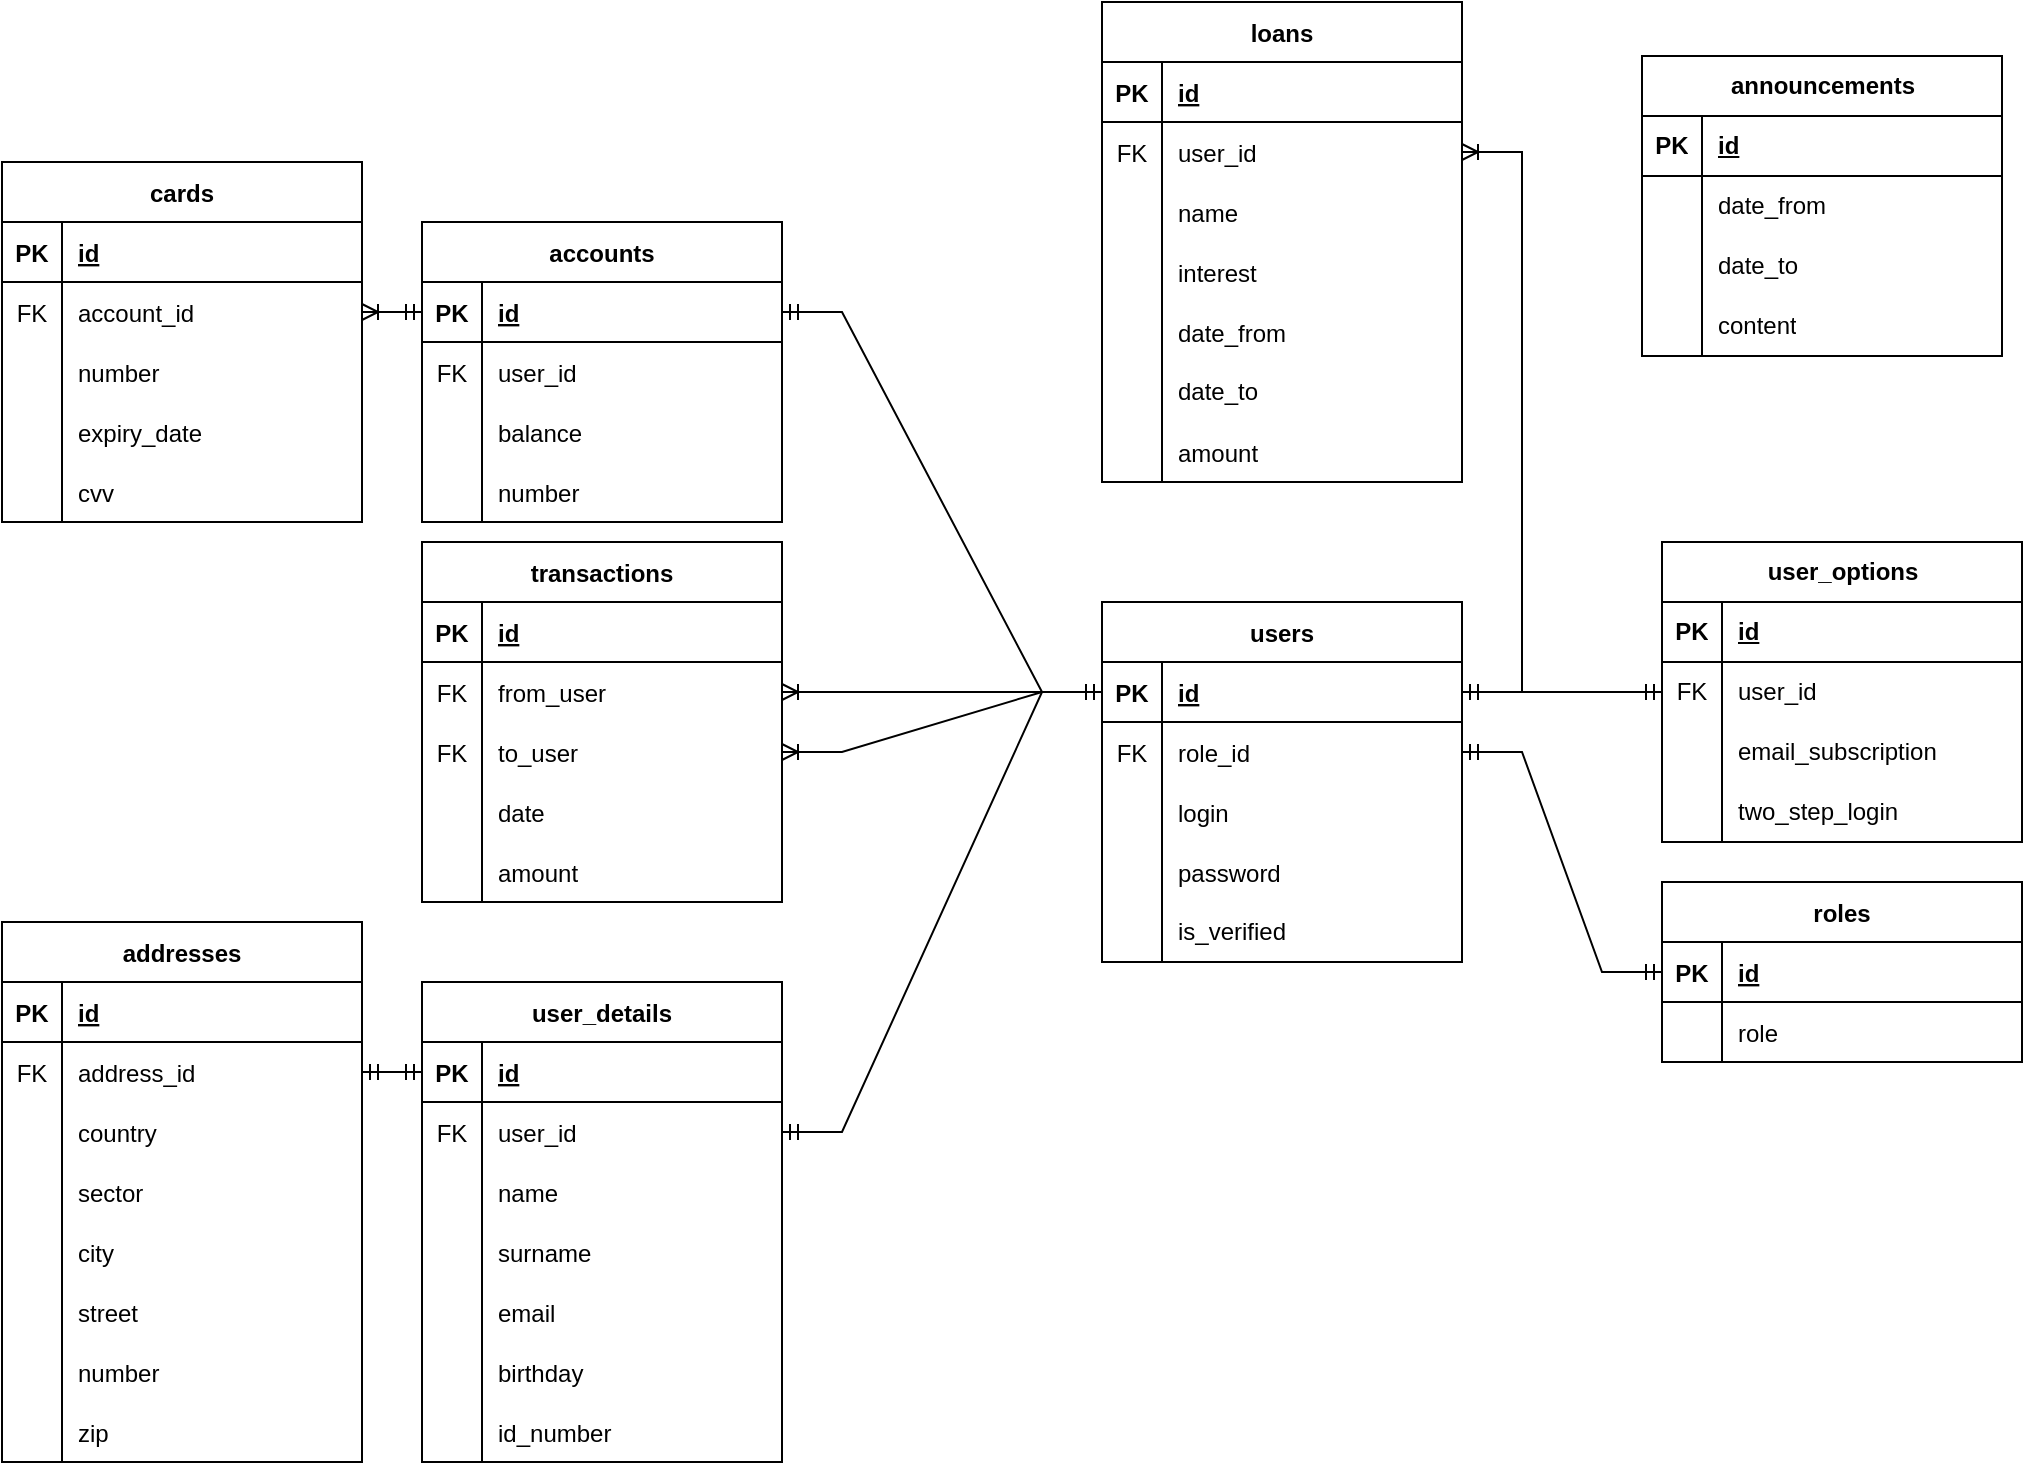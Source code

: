 <mxfile version="21.2.9" type="device">
  <diagram name="Strona-1" id="QSJuojrRpWrOeyw97lG3">
    <mxGraphModel dx="2348" dy="1655" grid="1" gridSize="10" guides="1" tooltips="1" connect="1" arrows="1" fold="1" page="1" pageScale="1" pageWidth="1169" pageHeight="827" math="0" shadow="0">
      <root>
        <mxCell id="0" />
        <mxCell id="1" parent="0" />
        <mxCell id="sdAf52SGklwTtnfurRZ9-1" value="users" style="shape=table;startSize=30;container=1;collapsible=1;childLayout=tableLayout;fixedRows=1;rowLines=0;fontStyle=1;align=center;resizeLast=1;" parent="1" vertex="1">
          <mxGeometry x="-539" y="-510" width="180" height="180" as="geometry" />
        </mxCell>
        <mxCell id="sdAf52SGklwTtnfurRZ9-2" value="" style="shape=tableRow;horizontal=0;startSize=0;swimlaneHead=0;swimlaneBody=0;fillColor=none;collapsible=0;dropTarget=0;points=[[0,0.5],[1,0.5]];portConstraint=eastwest;top=0;left=0;right=0;bottom=1;" parent="sdAf52SGklwTtnfurRZ9-1" vertex="1">
          <mxGeometry y="30" width="180" height="30" as="geometry" />
        </mxCell>
        <mxCell id="sdAf52SGklwTtnfurRZ9-3" value="PK" style="shape=partialRectangle;connectable=0;fillColor=none;top=0;left=0;bottom=0;right=0;fontStyle=1;overflow=hidden;" parent="sdAf52SGklwTtnfurRZ9-2" vertex="1">
          <mxGeometry width="30" height="30" as="geometry">
            <mxRectangle width="30" height="30" as="alternateBounds" />
          </mxGeometry>
        </mxCell>
        <mxCell id="sdAf52SGklwTtnfurRZ9-4" value="id" style="shape=partialRectangle;connectable=0;fillColor=none;top=0;left=0;bottom=0;right=0;align=left;spacingLeft=6;fontStyle=5;overflow=hidden;" parent="sdAf52SGklwTtnfurRZ9-2" vertex="1">
          <mxGeometry x="30" width="150" height="30" as="geometry">
            <mxRectangle width="150" height="30" as="alternateBounds" />
          </mxGeometry>
        </mxCell>
        <mxCell id="sdAf52SGklwTtnfurRZ9-8" value="" style="shape=tableRow;horizontal=0;startSize=0;swimlaneHead=0;swimlaneBody=0;fillColor=none;collapsible=0;dropTarget=0;points=[[0,0.5],[1,0.5]];portConstraint=eastwest;top=0;left=0;right=0;bottom=0;" parent="sdAf52SGklwTtnfurRZ9-1" vertex="1">
          <mxGeometry y="60" width="180" height="30" as="geometry" />
        </mxCell>
        <mxCell id="sdAf52SGklwTtnfurRZ9-9" value="FK" style="shape=partialRectangle;connectable=0;fillColor=none;top=0;left=0;bottom=0;right=0;editable=1;overflow=hidden;" parent="sdAf52SGklwTtnfurRZ9-8" vertex="1">
          <mxGeometry width="30" height="30" as="geometry">
            <mxRectangle width="30" height="30" as="alternateBounds" />
          </mxGeometry>
        </mxCell>
        <mxCell id="sdAf52SGklwTtnfurRZ9-10" value="role_id" style="shape=partialRectangle;connectable=0;fillColor=none;top=0;left=0;bottom=0;right=0;align=left;spacingLeft=6;overflow=hidden;" parent="sdAf52SGklwTtnfurRZ9-8" vertex="1">
          <mxGeometry x="30" width="150" height="30" as="geometry">
            <mxRectangle width="150" height="30" as="alternateBounds" />
          </mxGeometry>
        </mxCell>
        <mxCell id="sdAf52SGklwTtnfurRZ9-11" value="" style="shape=tableRow;horizontal=0;startSize=0;swimlaneHead=0;swimlaneBody=0;fillColor=none;collapsible=0;dropTarget=0;points=[[0,0.5],[1,0.5]];portConstraint=eastwest;top=0;left=0;right=0;bottom=0;" parent="sdAf52SGklwTtnfurRZ9-1" vertex="1">
          <mxGeometry y="90" width="180" height="30" as="geometry" />
        </mxCell>
        <mxCell id="sdAf52SGklwTtnfurRZ9-12" value="" style="shape=partialRectangle;connectable=0;fillColor=none;top=0;left=0;bottom=0;right=0;editable=1;overflow=hidden;" parent="sdAf52SGklwTtnfurRZ9-11" vertex="1">
          <mxGeometry width="30" height="30" as="geometry">
            <mxRectangle width="30" height="30" as="alternateBounds" />
          </mxGeometry>
        </mxCell>
        <mxCell id="sdAf52SGklwTtnfurRZ9-13" value="login" style="shape=partialRectangle;connectable=0;fillColor=none;top=0;left=0;bottom=0;right=0;align=left;spacingLeft=6;overflow=hidden;" parent="sdAf52SGklwTtnfurRZ9-11" vertex="1">
          <mxGeometry x="30" width="150" height="30" as="geometry">
            <mxRectangle width="150" height="30" as="alternateBounds" />
          </mxGeometry>
        </mxCell>
        <mxCell id="f0spEq3Rj3-pvLohZoVd-1" value="" style="shape=tableRow;horizontal=0;startSize=0;swimlaneHead=0;swimlaneBody=0;fillColor=none;collapsible=0;dropTarget=0;points=[[0,0.5],[1,0.5]];portConstraint=eastwest;top=0;left=0;right=0;bottom=0;" parent="sdAf52SGklwTtnfurRZ9-1" vertex="1">
          <mxGeometry y="120" width="180" height="30" as="geometry" />
        </mxCell>
        <mxCell id="f0spEq3Rj3-pvLohZoVd-2" value="" style="shape=partialRectangle;connectable=0;fillColor=none;top=0;left=0;bottom=0;right=0;editable=1;overflow=hidden;" parent="f0spEq3Rj3-pvLohZoVd-1" vertex="1">
          <mxGeometry width="30" height="30" as="geometry">
            <mxRectangle width="30" height="30" as="alternateBounds" />
          </mxGeometry>
        </mxCell>
        <mxCell id="f0spEq3Rj3-pvLohZoVd-3" value="password" style="shape=partialRectangle;connectable=0;fillColor=none;top=0;left=0;bottom=0;right=0;align=left;spacingLeft=6;overflow=hidden;" parent="f0spEq3Rj3-pvLohZoVd-1" vertex="1">
          <mxGeometry x="30" width="150" height="30" as="geometry">
            <mxRectangle width="150" height="30" as="alternateBounds" />
          </mxGeometry>
        </mxCell>
        <mxCell id="E_ORU86tq56k9Ohfd1Ir-136" value="" style="shape=tableRow;horizontal=0;startSize=0;swimlaneHead=0;swimlaneBody=0;fillColor=none;collapsible=0;dropTarget=0;points=[[0,0.5],[1,0.5]];portConstraint=eastwest;top=0;left=0;right=0;bottom=0;" parent="sdAf52SGklwTtnfurRZ9-1" vertex="1">
          <mxGeometry y="150" width="180" height="30" as="geometry" />
        </mxCell>
        <mxCell id="E_ORU86tq56k9Ohfd1Ir-137" value="" style="shape=partialRectangle;connectable=0;fillColor=none;top=0;left=0;bottom=0;right=0;fontStyle=0;overflow=hidden;whiteSpace=wrap;html=1;" parent="E_ORU86tq56k9Ohfd1Ir-136" vertex="1">
          <mxGeometry width="30" height="30" as="geometry">
            <mxRectangle width="30" height="30" as="alternateBounds" />
          </mxGeometry>
        </mxCell>
        <mxCell id="E_ORU86tq56k9Ohfd1Ir-138" value="is_verified" style="shape=partialRectangle;connectable=0;fillColor=none;top=0;left=0;bottom=0;right=0;align=left;spacingLeft=6;fontStyle=0;overflow=hidden;whiteSpace=wrap;html=1;" parent="E_ORU86tq56k9Ohfd1Ir-136" vertex="1">
          <mxGeometry x="30" width="150" height="30" as="geometry">
            <mxRectangle width="150" height="30" as="alternateBounds" />
          </mxGeometry>
        </mxCell>
        <mxCell id="sdAf52SGklwTtnfurRZ9-14" value="roles" style="shape=table;startSize=30;container=1;collapsible=1;childLayout=tableLayout;fixedRows=1;rowLines=0;fontStyle=1;align=center;resizeLast=1;" parent="1" vertex="1">
          <mxGeometry x="-259" y="-370" width="180" height="90" as="geometry" />
        </mxCell>
        <mxCell id="sdAf52SGklwTtnfurRZ9-15" value="" style="shape=tableRow;horizontal=0;startSize=0;swimlaneHead=0;swimlaneBody=0;fillColor=none;collapsible=0;dropTarget=0;points=[[0,0.5],[1,0.5]];portConstraint=eastwest;top=0;left=0;right=0;bottom=1;" parent="sdAf52SGklwTtnfurRZ9-14" vertex="1">
          <mxGeometry y="30" width="180" height="30" as="geometry" />
        </mxCell>
        <mxCell id="sdAf52SGklwTtnfurRZ9-16" value="PK" style="shape=partialRectangle;connectable=0;fillColor=none;top=0;left=0;bottom=0;right=0;fontStyle=1;overflow=hidden;" parent="sdAf52SGklwTtnfurRZ9-15" vertex="1">
          <mxGeometry width="30" height="30" as="geometry">
            <mxRectangle width="30" height="30" as="alternateBounds" />
          </mxGeometry>
        </mxCell>
        <mxCell id="sdAf52SGklwTtnfurRZ9-17" value="id" style="shape=partialRectangle;connectable=0;fillColor=none;top=0;left=0;bottom=0;right=0;align=left;spacingLeft=6;fontStyle=5;overflow=hidden;" parent="sdAf52SGklwTtnfurRZ9-15" vertex="1">
          <mxGeometry x="30" width="150" height="30" as="geometry">
            <mxRectangle width="150" height="30" as="alternateBounds" />
          </mxGeometry>
        </mxCell>
        <mxCell id="sdAf52SGklwTtnfurRZ9-18" value="" style="shape=tableRow;horizontal=0;startSize=0;swimlaneHead=0;swimlaneBody=0;fillColor=none;collapsible=0;dropTarget=0;points=[[0,0.5],[1,0.5]];portConstraint=eastwest;top=0;left=0;right=0;bottom=0;" parent="sdAf52SGklwTtnfurRZ9-14" vertex="1">
          <mxGeometry y="60" width="180" height="30" as="geometry" />
        </mxCell>
        <mxCell id="sdAf52SGklwTtnfurRZ9-19" value="" style="shape=partialRectangle;connectable=0;fillColor=none;top=0;left=0;bottom=0;right=0;editable=1;overflow=hidden;" parent="sdAf52SGklwTtnfurRZ9-18" vertex="1">
          <mxGeometry width="30" height="30" as="geometry">
            <mxRectangle width="30" height="30" as="alternateBounds" />
          </mxGeometry>
        </mxCell>
        <mxCell id="sdAf52SGklwTtnfurRZ9-20" value="role" style="shape=partialRectangle;connectable=0;fillColor=none;top=0;left=0;bottom=0;right=0;align=left;spacingLeft=6;overflow=hidden;" parent="sdAf52SGklwTtnfurRZ9-18" vertex="1">
          <mxGeometry x="30" width="150" height="30" as="geometry">
            <mxRectangle width="150" height="30" as="alternateBounds" />
          </mxGeometry>
        </mxCell>
        <mxCell id="sdAf52SGklwTtnfurRZ9-27" value="accounts" style="shape=table;startSize=30;container=1;collapsible=1;childLayout=tableLayout;fixedRows=1;rowLines=0;fontStyle=1;align=center;resizeLast=1;" parent="1" vertex="1">
          <mxGeometry x="-879" y="-700" width="180" height="150" as="geometry" />
        </mxCell>
        <mxCell id="sdAf52SGklwTtnfurRZ9-28" value="" style="shape=tableRow;horizontal=0;startSize=0;swimlaneHead=0;swimlaneBody=0;fillColor=none;collapsible=0;dropTarget=0;points=[[0,0.5],[1,0.5]];portConstraint=eastwest;top=0;left=0;right=0;bottom=1;" parent="sdAf52SGklwTtnfurRZ9-27" vertex="1">
          <mxGeometry y="30" width="180" height="30" as="geometry" />
        </mxCell>
        <mxCell id="sdAf52SGklwTtnfurRZ9-29" value="PK" style="shape=partialRectangle;connectable=0;fillColor=none;top=0;left=0;bottom=0;right=0;fontStyle=1;overflow=hidden;" parent="sdAf52SGklwTtnfurRZ9-28" vertex="1">
          <mxGeometry width="30" height="30" as="geometry">
            <mxRectangle width="30" height="30" as="alternateBounds" />
          </mxGeometry>
        </mxCell>
        <mxCell id="sdAf52SGklwTtnfurRZ9-30" value="id" style="shape=partialRectangle;connectable=0;fillColor=none;top=0;left=0;bottom=0;right=0;align=left;spacingLeft=6;fontStyle=5;overflow=hidden;" parent="sdAf52SGklwTtnfurRZ9-28" vertex="1">
          <mxGeometry x="30" width="150" height="30" as="geometry">
            <mxRectangle width="150" height="30" as="alternateBounds" />
          </mxGeometry>
        </mxCell>
        <mxCell id="sdAf52SGklwTtnfurRZ9-34" value="" style="shape=tableRow;horizontal=0;startSize=0;swimlaneHead=0;swimlaneBody=0;fillColor=none;collapsible=0;dropTarget=0;points=[[0,0.5],[1,0.5]];portConstraint=eastwest;top=0;left=0;right=0;bottom=0;" parent="sdAf52SGklwTtnfurRZ9-27" vertex="1">
          <mxGeometry y="60" width="180" height="30" as="geometry" />
        </mxCell>
        <mxCell id="sdAf52SGklwTtnfurRZ9-35" value="FK" style="shape=partialRectangle;connectable=0;fillColor=none;top=0;left=0;bottom=0;right=0;editable=1;overflow=hidden;" parent="sdAf52SGklwTtnfurRZ9-34" vertex="1">
          <mxGeometry width="30" height="30" as="geometry">
            <mxRectangle width="30" height="30" as="alternateBounds" />
          </mxGeometry>
        </mxCell>
        <mxCell id="sdAf52SGklwTtnfurRZ9-36" value="user_id" style="shape=partialRectangle;connectable=0;fillColor=none;top=0;left=0;bottom=0;right=0;align=left;spacingLeft=6;overflow=hidden;" parent="sdAf52SGklwTtnfurRZ9-34" vertex="1">
          <mxGeometry x="30" width="150" height="30" as="geometry">
            <mxRectangle width="150" height="30" as="alternateBounds" />
          </mxGeometry>
        </mxCell>
        <mxCell id="sdAf52SGklwTtnfurRZ9-31" value="" style="shape=tableRow;horizontal=0;startSize=0;swimlaneHead=0;swimlaneBody=0;fillColor=none;collapsible=0;dropTarget=0;points=[[0,0.5],[1,0.5]];portConstraint=eastwest;top=0;left=0;right=0;bottom=0;" parent="sdAf52SGklwTtnfurRZ9-27" vertex="1">
          <mxGeometry y="90" width="180" height="30" as="geometry" />
        </mxCell>
        <mxCell id="sdAf52SGklwTtnfurRZ9-32" value="" style="shape=partialRectangle;connectable=0;fillColor=none;top=0;left=0;bottom=0;right=0;editable=1;overflow=hidden;" parent="sdAf52SGklwTtnfurRZ9-31" vertex="1">
          <mxGeometry width="30" height="30" as="geometry">
            <mxRectangle width="30" height="30" as="alternateBounds" />
          </mxGeometry>
        </mxCell>
        <mxCell id="sdAf52SGklwTtnfurRZ9-33" value="balance" style="shape=partialRectangle;connectable=0;fillColor=none;top=0;left=0;bottom=0;right=0;align=left;spacingLeft=6;overflow=hidden;" parent="sdAf52SGklwTtnfurRZ9-31" vertex="1">
          <mxGeometry x="30" width="150" height="30" as="geometry">
            <mxRectangle width="150" height="30" as="alternateBounds" />
          </mxGeometry>
        </mxCell>
        <mxCell id="sdAf52SGklwTtnfurRZ9-37" value="" style="shape=tableRow;horizontal=0;startSize=0;swimlaneHead=0;swimlaneBody=0;fillColor=none;collapsible=0;dropTarget=0;points=[[0,0.5],[1,0.5]];portConstraint=eastwest;top=0;left=0;right=0;bottom=0;" parent="sdAf52SGklwTtnfurRZ9-27" vertex="1">
          <mxGeometry y="120" width="180" height="30" as="geometry" />
        </mxCell>
        <mxCell id="sdAf52SGklwTtnfurRZ9-38" value="" style="shape=partialRectangle;connectable=0;fillColor=none;top=0;left=0;bottom=0;right=0;editable=1;overflow=hidden;" parent="sdAf52SGklwTtnfurRZ9-37" vertex="1">
          <mxGeometry width="30" height="30" as="geometry">
            <mxRectangle width="30" height="30" as="alternateBounds" />
          </mxGeometry>
        </mxCell>
        <mxCell id="sdAf52SGklwTtnfurRZ9-39" value="number" style="shape=partialRectangle;connectable=0;fillColor=none;top=0;left=0;bottom=0;right=0;align=left;spacingLeft=6;overflow=hidden;" parent="sdAf52SGklwTtnfurRZ9-37" vertex="1">
          <mxGeometry x="30" width="150" height="30" as="geometry">
            <mxRectangle width="150" height="30" as="alternateBounds" />
          </mxGeometry>
        </mxCell>
        <mxCell id="sdAf52SGklwTtnfurRZ9-66" value="loans" style="shape=table;startSize=30;container=1;collapsible=1;childLayout=tableLayout;fixedRows=1;rowLines=0;fontStyle=1;align=center;resizeLast=1;" parent="1" vertex="1">
          <mxGeometry x="-539" y="-810" width="180" height="240" as="geometry" />
        </mxCell>
        <mxCell id="sdAf52SGklwTtnfurRZ9-67" value="" style="shape=tableRow;horizontal=0;startSize=0;swimlaneHead=0;swimlaneBody=0;fillColor=none;collapsible=0;dropTarget=0;points=[[0,0.5],[1,0.5]];portConstraint=eastwest;top=0;left=0;right=0;bottom=1;" parent="sdAf52SGklwTtnfurRZ9-66" vertex="1">
          <mxGeometry y="30" width="180" height="30" as="geometry" />
        </mxCell>
        <mxCell id="sdAf52SGklwTtnfurRZ9-68" value="PK" style="shape=partialRectangle;connectable=0;fillColor=none;top=0;left=0;bottom=0;right=0;fontStyle=1;overflow=hidden;" parent="sdAf52SGklwTtnfurRZ9-67" vertex="1">
          <mxGeometry width="30" height="30" as="geometry">
            <mxRectangle width="30" height="30" as="alternateBounds" />
          </mxGeometry>
        </mxCell>
        <mxCell id="sdAf52SGklwTtnfurRZ9-69" value="id" style="shape=partialRectangle;connectable=0;fillColor=none;top=0;left=0;bottom=0;right=0;align=left;spacingLeft=6;fontStyle=5;overflow=hidden;" parent="sdAf52SGklwTtnfurRZ9-67" vertex="1">
          <mxGeometry x="30" width="150" height="30" as="geometry">
            <mxRectangle width="150" height="30" as="alternateBounds" />
          </mxGeometry>
        </mxCell>
        <mxCell id="sdAf52SGklwTtnfurRZ9-70" value="" style="shape=tableRow;horizontal=0;startSize=0;swimlaneHead=0;swimlaneBody=0;fillColor=none;collapsible=0;dropTarget=0;points=[[0,0.5],[1,0.5]];portConstraint=eastwest;top=0;left=0;right=0;bottom=0;" parent="sdAf52SGklwTtnfurRZ9-66" vertex="1">
          <mxGeometry y="60" width="180" height="30" as="geometry" />
        </mxCell>
        <mxCell id="sdAf52SGklwTtnfurRZ9-71" value="FK" style="shape=partialRectangle;connectable=0;fillColor=none;top=0;left=0;bottom=0;right=0;editable=1;overflow=hidden;" parent="sdAf52SGklwTtnfurRZ9-70" vertex="1">
          <mxGeometry width="30" height="30" as="geometry">
            <mxRectangle width="30" height="30" as="alternateBounds" />
          </mxGeometry>
        </mxCell>
        <mxCell id="sdAf52SGklwTtnfurRZ9-72" value="user_id" style="shape=partialRectangle;connectable=0;fillColor=none;top=0;left=0;bottom=0;right=0;align=left;spacingLeft=6;overflow=hidden;" parent="sdAf52SGklwTtnfurRZ9-70" vertex="1">
          <mxGeometry x="30" width="150" height="30" as="geometry">
            <mxRectangle width="150" height="30" as="alternateBounds" />
          </mxGeometry>
        </mxCell>
        <mxCell id="E_ORU86tq56k9Ohfd1Ir-102" value="" style="shape=tableRow;horizontal=0;startSize=0;swimlaneHead=0;swimlaneBody=0;fillColor=none;collapsible=0;dropTarget=0;points=[[0,0.5],[1,0.5]];portConstraint=eastwest;top=0;left=0;right=0;bottom=0;" parent="sdAf52SGklwTtnfurRZ9-66" vertex="1">
          <mxGeometry y="90" width="180" height="30" as="geometry" />
        </mxCell>
        <mxCell id="E_ORU86tq56k9Ohfd1Ir-103" value="" style="shape=partialRectangle;connectable=0;fillColor=none;top=0;left=0;bottom=0;right=0;editable=1;overflow=hidden;" parent="E_ORU86tq56k9Ohfd1Ir-102" vertex="1">
          <mxGeometry width="30" height="30" as="geometry">
            <mxRectangle width="30" height="30" as="alternateBounds" />
          </mxGeometry>
        </mxCell>
        <mxCell id="E_ORU86tq56k9Ohfd1Ir-104" value="name" style="shape=partialRectangle;connectable=0;fillColor=none;top=0;left=0;bottom=0;right=0;align=left;spacingLeft=6;overflow=hidden;" parent="E_ORU86tq56k9Ohfd1Ir-102" vertex="1">
          <mxGeometry x="30" width="150" height="30" as="geometry">
            <mxRectangle width="150" height="30" as="alternateBounds" />
          </mxGeometry>
        </mxCell>
        <mxCell id="sdAf52SGklwTtnfurRZ9-73" value="" style="shape=tableRow;horizontal=0;startSize=0;swimlaneHead=0;swimlaneBody=0;fillColor=none;collapsible=0;dropTarget=0;points=[[0,0.5],[1,0.5]];portConstraint=eastwest;top=0;left=0;right=0;bottom=0;" parent="sdAf52SGklwTtnfurRZ9-66" vertex="1">
          <mxGeometry y="120" width="180" height="30" as="geometry" />
        </mxCell>
        <mxCell id="sdAf52SGklwTtnfurRZ9-74" value="" style="shape=partialRectangle;connectable=0;fillColor=none;top=0;left=0;bottom=0;right=0;editable=1;overflow=hidden;" parent="sdAf52SGklwTtnfurRZ9-73" vertex="1">
          <mxGeometry width="30" height="30" as="geometry">
            <mxRectangle width="30" height="30" as="alternateBounds" />
          </mxGeometry>
        </mxCell>
        <mxCell id="sdAf52SGklwTtnfurRZ9-75" value="interest" style="shape=partialRectangle;connectable=0;fillColor=none;top=0;left=0;bottom=0;right=0;align=left;spacingLeft=6;overflow=hidden;" parent="sdAf52SGklwTtnfurRZ9-73" vertex="1">
          <mxGeometry x="30" width="150" height="30" as="geometry">
            <mxRectangle width="150" height="30" as="alternateBounds" />
          </mxGeometry>
        </mxCell>
        <mxCell id="sdAf52SGklwTtnfurRZ9-76" value="" style="shape=tableRow;horizontal=0;startSize=0;swimlaneHead=0;swimlaneBody=0;fillColor=none;collapsible=0;dropTarget=0;points=[[0,0.5],[1,0.5]];portConstraint=eastwest;top=0;left=0;right=0;bottom=0;" parent="sdAf52SGklwTtnfurRZ9-66" vertex="1">
          <mxGeometry y="150" width="180" height="30" as="geometry" />
        </mxCell>
        <mxCell id="sdAf52SGklwTtnfurRZ9-77" value="" style="shape=partialRectangle;connectable=0;fillColor=none;top=0;left=0;bottom=0;right=0;editable=1;overflow=hidden;" parent="sdAf52SGklwTtnfurRZ9-76" vertex="1">
          <mxGeometry width="30" height="30" as="geometry">
            <mxRectangle width="30" height="30" as="alternateBounds" />
          </mxGeometry>
        </mxCell>
        <mxCell id="sdAf52SGklwTtnfurRZ9-78" value="date_from" style="shape=partialRectangle;connectable=0;fillColor=none;top=0;left=0;bottom=0;right=0;align=left;spacingLeft=6;overflow=hidden;" parent="sdAf52SGklwTtnfurRZ9-76" vertex="1">
          <mxGeometry x="30" width="150" height="30" as="geometry">
            <mxRectangle width="150" height="30" as="alternateBounds" />
          </mxGeometry>
        </mxCell>
        <mxCell id="E_ORU86tq56k9Ohfd1Ir-99" value="" style="shape=tableRow;horizontal=0;startSize=0;swimlaneHead=0;swimlaneBody=0;fillColor=none;collapsible=0;dropTarget=0;points=[[0,0.5],[1,0.5]];portConstraint=eastwest;top=0;left=0;right=0;bottom=0;" parent="sdAf52SGklwTtnfurRZ9-66" vertex="1">
          <mxGeometry y="180" width="180" height="30" as="geometry" />
        </mxCell>
        <mxCell id="E_ORU86tq56k9Ohfd1Ir-100" value="" style="shape=partialRectangle;connectable=0;fillColor=none;top=0;left=0;bottom=0;right=0;fontStyle=0;overflow=hidden;whiteSpace=wrap;html=1;" parent="E_ORU86tq56k9Ohfd1Ir-99" vertex="1">
          <mxGeometry width="30" height="30" as="geometry">
            <mxRectangle width="30" height="30" as="alternateBounds" />
          </mxGeometry>
        </mxCell>
        <mxCell id="E_ORU86tq56k9Ohfd1Ir-101" value="date_to" style="shape=partialRectangle;connectable=0;fillColor=none;top=0;left=0;bottom=0;right=0;align=left;spacingLeft=6;fontStyle=0;overflow=hidden;whiteSpace=wrap;html=1;" parent="E_ORU86tq56k9Ohfd1Ir-99" vertex="1">
          <mxGeometry x="30" width="150" height="30" as="geometry">
            <mxRectangle width="150" height="30" as="alternateBounds" />
          </mxGeometry>
        </mxCell>
        <mxCell id="E_ORU86tq56k9Ohfd1Ir-105" value="" style="shape=tableRow;horizontal=0;startSize=0;swimlaneHead=0;swimlaneBody=0;fillColor=none;collapsible=0;dropTarget=0;points=[[0,0.5],[1,0.5]];portConstraint=eastwest;top=0;left=0;right=0;bottom=0;" parent="sdAf52SGklwTtnfurRZ9-66" vertex="1">
          <mxGeometry y="210" width="180" height="30" as="geometry" />
        </mxCell>
        <mxCell id="E_ORU86tq56k9Ohfd1Ir-106" value="" style="shape=partialRectangle;connectable=0;fillColor=none;top=0;left=0;bottom=0;right=0;editable=1;overflow=hidden;" parent="E_ORU86tq56k9Ohfd1Ir-105" vertex="1">
          <mxGeometry width="30" height="30" as="geometry">
            <mxRectangle width="30" height="30" as="alternateBounds" />
          </mxGeometry>
        </mxCell>
        <mxCell id="E_ORU86tq56k9Ohfd1Ir-107" value="amount" style="shape=partialRectangle;connectable=0;fillColor=none;top=0;left=0;bottom=0;right=0;align=left;spacingLeft=6;overflow=hidden;" parent="E_ORU86tq56k9Ohfd1Ir-105" vertex="1">
          <mxGeometry x="30" width="150" height="30" as="geometry">
            <mxRectangle width="150" height="30" as="alternateBounds" />
          </mxGeometry>
        </mxCell>
        <mxCell id="sdAf52SGklwTtnfurRZ9-79" value="user_details" style="shape=table;startSize=30;container=1;collapsible=1;childLayout=tableLayout;fixedRows=1;rowLines=0;fontStyle=1;align=center;resizeLast=1;" parent="1" vertex="1">
          <mxGeometry x="-879" y="-320" width="180" height="240" as="geometry" />
        </mxCell>
        <mxCell id="sdAf52SGklwTtnfurRZ9-80" value="" style="shape=tableRow;horizontal=0;startSize=0;swimlaneHead=0;swimlaneBody=0;fillColor=none;collapsible=0;dropTarget=0;points=[[0,0.5],[1,0.5]];portConstraint=eastwest;top=0;left=0;right=0;bottom=1;" parent="sdAf52SGklwTtnfurRZ9-79" vertex="1">
          <mxGeometry y="30" width="180" height="30" as="geometry" />
        </mxCell>
        <mxCell id="sdAf52SGklwTtnfurRZ9-81" value="PK" style="shape=partialRectangle;connectable=0;fillColor=none;top=0;left=0;bottom=0;right=0;fontStyle=1;overflow=hidden;" parent="sdAf52SGklwTtnfurRZ9-80" vertex="1">
          <mxGeometry width="30" height="30" as="geometry">
            <mxRectangle width="30" height="30" as="alternateBounds" />
          </mxGeometry>
        </mxCell>
        <mxCell id="sdAf52SGklwTtnfurRZ9-82" value="id" style="shape=partialRectangle;connectable=0;fillColor=none;top=0;left=0;bottom=0;right=0;align=left;spacingLeft=6;fontStyle=5;overflow=hidden;" parent="sdAf52SGklwTtnfurRZ9-80" vertex="1">
          <mxGeometry x="30" width="150" height="30" as="geometry">
            <mxRectangle width="150" height="30" as="alternateBounds" />
          </mxGeometry>
        </mxCell>
        <mxCell id="sdAf52SGklwTtnfurRZ9-5" value="" style="shape=tableRow;horizontal=0;startSize=0;swimlaneHead=0;swimlaneBody=0;fillColor=none;collapsible=0;dropTarget=0;points=[[0,0.5],[1,0.5]];portConstraint=eastwest;top=0;left=0;right=0;bottom=0;" parent="sdAf52SGklwTtnfurRZ9-79" vertex="1">
          <mxGeometry y="60" width="180" height="30" as="geometry" />
        </mxCell>
        <mxCell id="sdAf52SGklwTtnfurRZ9-6" value="FK" style="shape=partialRectangle;connectable=0;fillColor=none;top=0;left=0;bottom=0;right=0;editable=1;overflow=hidden;" parent="sdAf52SGklwTtnfurRZ9-5" vertex="1">
          <mxGeometry width="30" height="30" as="geometry">
            <mxRectangle width="30" height="30" as="alternateBounds" />
          </mxGeometry>
        </mxCell>
        <mxCell id="sdAf52SGklwTtnfurRZ9-7" value="user_id" style="shape=partialRectangle;connectable=0;fillColor=none;top=0;left=0;bottom=0;right=0;align=left;spacingLeft=6;overflow=hidden;" parent="sdAf52SGklwTtnfurRZ9-5" vertex="1">
          <mxGeometry x="30" width="150" height="30" as="geometry">
            <mxRectangle width="150" height="30" as="alternateBounds" />
          </mxGeometry>
        </mxCell>
        <mxCell id="sdAf52SGklwTtnfurRZ9-83" value="" style="shape=tableRow;horizontal=0;startSize=0;swimlaneHead=0;swimlaneBody=0;fillColor=none;collapsible=0;dropTarget=0;points=[[0,0.5],[1,0.5]];portConstraint=eastwest;top=0;left=0;right=0;bottom=0;" parent="sdAf52SGklwTtnfurRZ9-79" vertex="1">
          <mxGeometry y="90" width="180" height="30" as="geometry" />
        </mxCell>
        <mxCell id="sdAf52SGklwTtnfurRZ9-84" value="" style="shape=partialRectangle;connectable=0;fillColor=none;top=0;left=0;bottom=0;right=0;editable=1;overflow=hidden;" parent="sdAf52SGklwTtnfurRZ9-83" vertex="1">
          <mxGeometry width="30" height="30" as="geometry">
            <mxRectangle width="30" height="30" as="alternateBounds" />
          </mxGeometry>
        </mxCell>
        <mxCell id="sdAf52SGklwTtnfurRZ9-85" value="name" style="shape=partialRectangle;connectable=0;fillColor=none;top=0;left=0;bottom=0;right=0;align=left;spacingLeft=6;overflow=hidden;" parent="sdAf52SGklwTtnfurRZ9-83" vertex="1">
          <mxGeometry x="30" width="150" height="30" as="geometry">
            <mxRectangle width="150" height="30" as="alternateBounds" />
          </mxGeometry>
        </mxCell>
        <mxCell id="sdAf52SGklwTtnfurRZ9-86" value="" style="shape=tableRow;horizontal=0;startSize=0;swimlaneHead=0;swimlaneBody=0;fillColor=none;collapsible=0;dropTarget=0;points=[[0,0.5],[1,0.5]];portConstraint=eastwest;top=0;left=0;right=0;bottom=0;" parent="sdAf52SGklwTtnfurRZ9-79" vertex="1">
          <mxGeometry y="120" width="180" height="30" as="geometry" />
        </mxCell>
        <mxCell id="sdAf52SGklwTtnfurRZ9-87" value="" style="shape=partialRectangle;connectable=0;fillColor=none;top=0;left=0;bottom=0;right=0;editable=1;overflow=hidden;" parent="sdAf52SGklwTtnfurRZ9-86" vertex="1">
          <mxGeometry width="30" height="30" as="geometry">
            <mxRectangle width="30" height="30" as="alternateBounds" />
          </mxGeometry>
        </mxCell>
        <mxCell id="sdAf52SGklwTtnfurRZ9-88" value="surname" style="shape=partialRectangle;connectable=0;fillColor=none;top=0;left=0;bottom=0;right=0;align=left;spacingLeft=6;overflow=hidden;" parent="sdAf52SGklwTtnfurRZ9-86" vertex="1">
          <mxGeometry x="30" width="150" height="30" as="geometry">
            <mxRectangle width="150" height="30" as="alternateBounds" />
          </mxGeometry>
        </mxCell>
        <mxCell id="sdAf52SGklwTtnfurRZ9-89" value="" style="shape=tableRow;horizontal=0;startSize=0;swimlaneHead=0;swimlaneBody=0;fillColor=none;collapsible=0;dropTarget=0;points=[[0,0.5],[1,0.5]];portConstraint=eastwest;top=0;left=0;right=0;bottom=0;" parent="sdAf52SGklwTtnfurRZ9-79" vertex="1">
          <mxGeometry y="150" width="180" height="30" as="geometry" />
        </mxCell>
        <mxCell id="sdAf52SGklwTtnfurRZ9-90" value="" style="shape=partialRectangle;connectable=0;fillColor=none;top=0;left=0;bottom=0;right=0;editable=1;overflow=hidden;" parent="sdAf52SGklwTtnfurRZ9-89" vertex="1">
          <mxGeometry width="30" height="30" as="geometry">
            <mxRectangle width="30" height="30" as="alternateBounds" />
          </mxGeometry>
        </mxCell>
        <mxCell id="sdAf52SGklwTtnfurRZ9-91" value="email" style="shape=partialRectangle;connectable=0;fillColor=none;top=0;left=0;bottom=0;right=0;align=left;spacingLeft=6;overflow=hidden;" parent="sdAf52SGklwTtnfurRZ9-89" vertex="1">
          <mxGeometry x="30" width="150" height="30" as="geometry">
            <mxRectangle width="150" height="30" as="alternateBounds" />
          </mxGeometry>
        </mxCell>
        <mxCell id="f0spEq3Rj3-pvLohZoVd-25" value="" style="shape=tableRow;horizontal=0;startSize=0;swimlaneHead=0;swimlaneBody=0;fillColor=none;collapsible=0;dropTarget=0;points=[[0,0.5],[1,0.5]];portConstraint=eastwest;top=0;left=0;right=0;bottom=0;" parent="sdAf52SGklwTtnfurRZ9-79" vertex="1">
          <mxGeometry y="180" width="180" height="30" as="geometry" />
        </mxCell>
        <mxCell id="f0spEq3Rj3-pvLohZoVd-26" value="" style="shape=partialRectangle;connectable=0;fillColor=none;top=0;left=0;bottom=0;right=0;editable=1;overflow=hidden;" parent="f0spEq3Rj3-pvLohZoVd-25" vertex="1">
          <mxGeometry width="30" height="30" as="geometry">
            <mxRectangle width="30" height="30" as="alternateBounds" />
          </mxGeometry>
        </mxCell>
        <mxCell id="f0spEq3Rj3-pvLohZoVd-27" value="birthday" style="shape=partialRectangle;connectable=0;fillColor=none;top=0;left=0;bottom=0;right=0;align=left;spacingLeft=6;overflow=hidden;" parent="f0spEq3Rj3-pvLohZoVd-25" vertex="1">
          <mxGeometry x="30" width="150" height="30" as="geometry">
            <mxRectangle width="150" height="30" as="alternateBounds" />
          </mxGeometry>
        </mxCell>
        <mxCell id="f0spEq3Rj3-pvLohZoVd-28" value="" style="shape=tableRow;horizontal=0;startSize=0;swimlaneHead=0;swimlaneBody=0;fillColor=none;collapsible=0;dropTarget=0;points=[[0,0.5],[1,0.5]];portConstraint=eastwest;top=0;left=0;right=0;bottom=0;" parent="sdAf52SGklwTtnfurRZ9-79" vertex="1">
          <mxGeometry y="210" width="180" height="30" as="geometry" />
        </mxCell>
        <mxCell id="f0spEq3Rj3-pvLohZoVd-29" value="" style="shape=partialRectangle;connectable=0;fillColor=none;top=0;left=0;bottom=0;right=0;editable=1;overflow=hidden;" parent="f0spEq3Rj3-pvLohZoVd-28" vertex="1">
          <mxGeometry width="30" height="30" as="geometry">
            <mxRectangle width="30" height="30" as="alternateBounds" />
          </mxGeometry>
        </mxCell>
        <mxCell id="f0spEq3Rj3-pvLohZoVd-30" value="id_number" style="shape=partialRectangle;connectable=0;fillColor=none;top=0;left=0;bottom=0;right=0;align=left;spacingLeft=6;overflow=hidden;" parent="f0spEq3Rj3-pvLohZoVd-28" vertex="1">
          <mxGeometry x="30" width="150" height="30" as="geometry">
            <mxRectangle width="150" height="30" as="alternateBounds" />
          </mxGeometry>
        </mxCell>
        <mxCell id="sdAf52SGklwTtnfurRZ9-92" value="transactions" style="shape=table;startSize=30;container=1;collapsible=1;childLayout=tableLayout;fixedRows=1;rowLines=0;fontStyle=1;align=center;resizeLast=1;" parent="1" vertex="1">
          <mxGeometry x="-879" y="-540" width="180" height="180" as="geometry" />
        </mxCell>
        <mxCell id="sdAf52SGklwTtnfurRZ9-93" value="" style="shape=tableRow;horizontal=0;startSize=0;swimlaneHead=0;swimlaneBody=0;fillColor=none;collapsible=0;dropTarget=0;points=[[0,0.5],[1,0.5]];portConstraint=eastwest;top=0;left=0;right=0;bottom=1;" parent="sdAf52SGklwTtnfurRZ9-92" vertex="1">
          <mxGeometry y="30" width="180" height="30" as="geometry" />
        </mxCell>
        <mxCell id="sdAf52SGklwTtnfurRZ9-94" value="PK" style="shape=partialRectangle;connectable=0;fillColor=none;top=0;left=0;bottom=0;right=0;fontStyle=1;overflow=hidden;" parent="sdAf52SGklwTtnfurRZ9-93" vertex="1">
          <mxGeometry width="30" height="30" as="geometry">
            <mxRectangle width="30" height="30" as="alternateBounds" />
          </mxGeometry>
        </mxCell>
        <mxCell id="sdAf52SGklwTtnfurRZ9-95" value="id" style="shape=partialRectangle;connectable=0;fillColor=none;top=0;left=0;bottom=0;right=0;align=left;spacingLeft=6;fontStyle=5;overflow=hidden;" parent="sdAf52SGklwTtnfurRZ9-93" vertex="1">
          <mxGeometry x="30" width="150" height="30" as="geometry">
            <mxRectangle width="150" height="30" as="alternateBounds" />
          </mxGeometry>
        </mxCell>
        <mxCell id="sdAf52SGklwTtnfurRZ9-96" value="" style="shape=tableRow;horizontal=0;startSize=0;swimlaneHead=0;swimlaneBody=0;fillColor=none;collapsible=0;dropTarget=0;points=[[0,0.5],[1,0.5]];portConstraint=eastwest;top=0;left=0;right=0;bottom=0;" parent="sdAf52SGklwTtnfurRZ9-92" vertex="1">
          <mxGeometry y="60" width="180" height="30" as="geometry" />
        </mxCell>
        <mxCell id="sdAf52SGklwTtnfurRZ9-97" value="FK" style="shape=partialRectangle;connectable=0;fillColor=none;top=0;left=0;bottom=0;right=0;editable=1;overflow=hidden;" parent="sdAf52SGklwTtnfurRZ9-96" vertex="1">
          <mxGeometry width="30" height="30" as="geometry">
            <mxRectangle width="30" height="30" as="alternateBounds" />
          </mxGeometry>
        </mxCell>
        <mxCell id="sdAf52SGklwTtnfurRZ9-98" value="from_user" style="shape=partialRectangle;connectable=0;fillColor=none;top=0;left=0;bottom=0;right=0;align=left;spacingLeft=6;overflow=hidden;" parent="sdAf52SGklwTtnfurRZ9-96" vertex="1">
          <mxGeometry x="30" width="150" height="30" as="geometry">
            <mxRectangle width="150" height="30" as="alternateBounds" />
          </mxGeometry>
        </mxCell>
        <mxCell id="sdAf52SGklwTtnfurRZ9-99" value="" style="shape=tableRow;horizontal=0;startSize=0;swimlaneHead=0;swimlaneBody=0;fillColor=none;collapsible=0;dropTarget=0;points=[[0,0.5],[1,0.5]];portConstraint=eastwest;top=0;left=0;right=0;bottom=0;" parent="sdAf52SGklwTtnfurRZ9-92" vertex="1">
          <mxGeometry y="90" width="180" height="30" as="geometry" />
        </mxCell>
        <mxCell id="sdAf52SGklwTtnfurRZ9-100" value="FK" style="shape=partialRectangle;connectable=0;fillColor=none;top=0;left=0;bottom=0;right=0;editable=1;overflow=hidden;" parent="sdAf52SGklwTtnfurRZ9-99" vertex="1">
          <mxGeometry width="30" height="30" as="geometry">
            <mxRectangle width="30" height="30" as="alternateBounds" />
          </mxGeometry>
        </mxCell>
        <mxCell id="sdAf52SGklwTtnfurRZ9-101" value="to_user" style="shape=partialRectangle;connectable=0;fillColor=none;top=0;left=0;bottom=0;right=0;align=left;spacingLeft=6;overflow=hidden;" parent="sdAf52SGklwTtnfurRZ9-99" vertex="1">
          <mxGeometry x="30" width="150" height="30" as="geometry">
            <mxRectangle width="150" height="30" as="alternateBounds" />
          </mxGeometry>
        </mxCell>
        <mxCell id="sdAf52SGklwTtnfurRZ9-102" value="" style="shape=tableRow;horizontal=0;startSize=0;swimlaneHead=0;swimlaneBody=0;fillColor=none;collapsible=0;dropTarget=0;points=[[0,0.5],[1,0.5]];portConstraint=eastwest;top=0;left=0;right=0;bottom=0;" parent="sdAf52SGklwTtnfurRZ9-92" vertex="1">
          <mxGeometry y="120" width="180" height="30" as="geometry" />
        </mxCell>
        <mxCell id="sdAf52SGklwTtnfurRZ9-103" value="" style="shape=partialRectangle;connectable=0;fillColor=none;top=0;left=0;bottom=0;right=0;editable=1;overflow=hidden;" parent="sdAf52SGklwTtnfurRZ9-102" vertex="1">
          <mxGeometry width="30" height="30" as="geometry">
            <mxRectangle width="30" height="30" as="alternateBounds" />
          </mxGeometry>
        </mxCell>
        <mxCell id="sdAf52SGklwTtnfurRZ9-104" value="date" style="shape=partialRectangle;connectable=0;fillColor=none;top=0;left=0;bottom=0;right=0;align=left;spacingLeft=6;overflow=hidden;" parent="sdAf52SGklwTtnfurRZ9-102" vertex="1">
          <mxGeometry x="30" width="150" height="30" as="geometry">
            <mxRectangle width="150" height="30" as="alternateBounds" />
          </mxGeometry>
        </mxCell>
        <mxCell id="E_ORU86tq56k9Ohfd1Ir-23" value="" style="shape=tableRow;horizontal=0;startSize=0;swimlaneHead=0;swimlaneBody=0;fillColor=none;collapsible=0;dropTarget=0;points=[[0,0.5],[1,0.5]];portConstraint=eastwest;top=0;left=0;right=0;bottom=0;" parent="sdAf52SGklwTtnfurRZ9-92" vertex="1">
          <mxGeometry y="150" width="180" height="30" as="geometry" />
        </mxCell>
        <mxCell id="E_ORU86tq56k9Ohfd1Ir-24" value="" style="shape=partialRectangle;connectable=0;fillColor=none;top=0;left=0;bottom=0;right=0;editable=1;overflow=hidden;" parent="E_ORU86tq56k9Ohfd1Ir-23" vertex="1">
          <mxGeometry width="30" height="30" as="geometry">
            <mxRectangle width="30" height="30" as="alternateBounds" />
          </mxGeometry>
        </mxCell>
        <mxCell id="E_ORU86tq56k9Ohfd1Ir-25" value="amount" style="shape=partialRectangle;connectable=0;fillColor=none;top=0;left=0;bottom=0;right=0;align=left;spacingLeft=6;overflow=hidden;" parent="E_ORU86tq56k9Ohfd1Ir-23" vertex="1">
          <mxGeometry x="30" width="150" height="30" as="geometry">
            <mxRectangle width="150" height="30" as="alternateBounds" />
          </mxGeometry>
        </mxCell>
        <mxCell id="LXQP-2EF0b9tU1c5BE-S-14" value="cards" style="shape=table;startSize=30;container=1;collapsible=1;childLayout=tableLayout;fixedRows=1;rowLines=0;fontStyle=1;align=center;resizeLast=1;" parent="1" vertex="1">
          <mxGeometry x="-1089" y="-730" width="180" height="180" as="geometry" />
        </mxCell>
        <mxCell id="LXQP-2EF0b9tU1c5BE-S-15" value="" style="shape=tableRow;horizontal=0;startSize=0;swimlaneHead=0;swimlaneBody=0;fillColor=none;collapsible=0;dropTarget=0;points=[[0,0.5],[1,0.5]];portConstraint=eastwest;top=0;left=0;right=0;bottom=1;" parent="LXQP-2EF0b9tU1c5BE-S-14" vertex="1">
          <mxGeometry y="30" width="180" height="30" as="geometry" />
        </mxCell>
        <mxCell id="LXQP-2EF0b9tU1c5BE-S-16" value="PK" style="shape=partialRectangle;connectable=0;fillColor=none;top=0;left=0;bottom=0;right=0;fontStyle=1;overflow=hidden;" parent="LXQP-2EF0b9tU1c5BE-S-15" vertex="1">
          <mxGeometry width="30" height="30" as="geometry">
            <mxRectangle width="30" height="30" as="alternateBounds" />
          </mxGeometry>
        </mxCell>
        <mxCell id="LXQP-2EF0b9tU1c5BE-S-17" value="id" style="shape=partialRectangle;connectable=0;fillColor=none;top=0;left=0;bottom=0;right=0;align=left;spacingLeft=6;fontStyle=5;overflow=hidden;" parent="LXQP-2EF0b9tU1c5BE-S-15" vertex="1">
          <mxGeometry x="30" width="150" height="30" as="geometry">
            <mxRectangle width="150" height="30" as="alternateBounds" />
          </mxGeometry>
        </mxCell>
        <mxCell id="LXQP-2EF0b9tU1c5BE-S-18" value="" style="shape=tableRow;horizontal=0;startSize=0;swimlaneHead=0;swimlaneBody=0;fillColor=none;collapsible=0;dropTarget=0;points=[[0,0.5],[1,0.5]];portConstraint=eastwest;top=0;left=0;right=0;bottom=0;" parent="LXQP-2EF0b9tU1c5BE-S-14" vertex="1">
          <mxGeometry y="60" width="180" height="30" as="geometry" />
        </mxCell>
        <mxCell id="LXQP-2EF0b9tU1c5BE-S-19" value="FK" style="shape=partialRectangle;connectable=0;fillColor=none;top=0;left=0;bottom=0;right=0;editable=1;overflow=hidden;" parent="LXQP-2EF0b9tU1c5BE-S-18" vertex="1">
          <mxGeometry width="30" height="30" as="geometry">
            <mxRectangle width="30" height="30" as="alternateBounds" />
          </mxGeometry>
        </mxCell>
        <mxCell id="LXQP-2EF0b9tU1c5BE-S-20" value="account_id" style="shape=partialRectangle;connectable=0;fillColor=none;top=0;left=0;bottom=0;right=0;align=left;spacingLeft=6;overflow=hidden;" parent="LXQP-2EF0b9tU1c5BE-S-18" vertex="1">
          <mxGeometry x="30" width="150" height="30" as="geometry">
            <mxRectangle width="150" height="30" as="alternateBounds" />
          </mxGeometry>
        </mxCell>
        <mxCell id="LXQP-2EF0b9tU1c5BE-S-21" value="" style="shape=tableRow;horizontal=0;startSize=0;swimlaneHead=0;swimlaneBody=0;fillColor=none;collapsible=0;dropTarget=0;points=[[0,0.5],[1,0.5]];portConstraint=eastwest;top=0;left=0;right=0;bottom=0;" parent="LXQP-2EF0b9tU1c5BE-S-14" vertex="1">
          <mxGeometry y="90" width="180" height="30" as="geometry" />
        </mxCell>
        <mxCell id="LXQP-2EF0b9tU1c5BE-S-22" value="" style="shape=partialRectangle;connectable=0;fillColor=none;top=0;left=0;bottom=0;right=0;editable=1;overflow=hidden;" parent="LXQP-2EF0b9tU1c5BE-S-21" vertex="1">
          <mxGeometry width="30" height="30" as="geometry">
            <mxRectangle width="30" height="30" as="alternateBounds" />
          </mxGeometry>
        </mxCell>
        <mxCell id="LXQP-2EF0b9tU1c5BE-S-23" value="number" style="shape=partialRectangle;connectable=0;fillColor=none;top=0;left=0;bottom=0;right=0;align=left;spacingLeft=6;overflow=hidden;" parent="LXQP-2EF0b9tU1c5BE-S-21" vertex="1">
          <mxGeometry x="30" width="150" height="30" as="geometry">
            <mxRectangle width="150" height="30" as="alternateBounds" />
          </mxGeometry>
        </mxCell>
        <mxCell id="E_ORU86tq56k9Ohfd1Ir-130" value="" style="shape=tableRow;horizontal=0;startSize=0;swimlaneHead=0;swimlaneBody=0;fillColor=none;collapsible=0;dropTarget=0;points=[[0,0.5],[1,0.5]];portConstraint=eastwest;top=0;left=0;right=0;bottom=0;" parent="LXQP-2EF0b9tU1c5BE-S-14" vertex="1">
          <mxGeometry y="120" width="180" height="30" as="geometry" />
        </mxCell>
        <mxCell id="E_ORU86tq56k9Ohfd1Ir-131" value="" style="shape=partialRectangle;connectable=0;fillColor=none;top=0;left=0;bottom=0;right=0;editable=1;overflow=hidden;" parent="E_ORU86tq56k9Ohfd1Ir-130" vertex="1">
          <mxGeometry width="30" height="30" as="geometry">
            <mxRectangle width="30" height="30" as="alternateBounds" />
          </mxGeometry>
        </mxCell>
        <mxCell id="E_ORU86tq56k9Ohfd1Ir-132" value="expiry_date" style="shape=partialRectangle;connectable=0;fillColor=none;top=0;left=0;bottom=0;right=0;align=left;spacingLeft=6;overflow=hidden;" parent="E_ORU86tq56k9Ohfd1Ir-130" vertex="1">
          <mxGeometry x="30" width="150" height="30" as="geometry">
            <mxRectangle width="150" height="30" as="alternateBounds" />
          </mxGeometry>
        </mxCell>
        <mxCell id="LXQP-2EF0b9tU1c5BE-S-24" value="" style="shape=tableRow;horizontal=0;startSize=0;swimlaneHead=0;swimlaneBody=0;fillColor=none;collapsible=0;dropTarget=0;points=[[0,0.5],[1,0.5]];portConstraint=eastwest;top=0;left=0;right=0;bottom=0;" parent="LXQP-2EF0b9tU1c5BE-S-14" vertex="1">
          <mxGeometry y="150" width="180" height="30" as="geometry" />
        </mxCell>
        <mxCell id="LXQP-2EF0b9tU1c5BE-S-25" value="" style="shape=partialRectangle;connectable=0;fillColor=none;top=0;left=0;bottom=0;right=0;editable=1;overflow=hidden;" parent="LXQP-2EF0b9tU1c5BE-S-24" vertex="1">
          <mxGeometry width="30" height="30" as="geometry">
            <mxRectangle width="30" height="30" as="alternateBounds" />
          </mxGeometry>
        </mxCell>
        <mxCell id="LXQP-2EF0b9tU1c5BE-S-26" value="cvv" style="shape=partialRectangle;connectable=0;fillColor=none;top=0;left=0;bottom=0;right=0;align=left;spacingLeft=6;overflow=hidden;" parent="LXQP-2EF0b9tU1c5BE-S-24" vertex="1">
          <mxGeometry x="30" width="150" height="30" as="geometry">
            <mxRectangle width="150" height="30" as="alternateBounds" />
          </mxGeometry>
        </mxCell>
        <mxCell id="LXQP-2EF0b9tU1c5BE-S-27" value="addresses" style="shape=table;startSize=30;container=1;collapsible=1;childLayout=tableLayout;fixedRows=1;rowLines=0;fontStyle=1;align=center;resizeLast=1;" parent="1" vertex="1">
          <mxGeometry x="-1089" y="-350" width="180" height="270" as="geometry" />
        </mxCell>
        <mxCell id="LXQP-2EF0b9tU1c5BE-S-28" value="" style="shape=tableRow;horizontal=0;startSize=0;swimlaneHead=0;swimlaneBody=0;fillColor=none;collapsible=0;dropTarget=0;points=[[0,0.5],[1,0.5]];portConstraint=eastwest;top=0;left=0;right=0;bottom=1;" parent="LXQP-2EF0b9tU1c5BE-S-27" vertex="1">
          <mxGeometry y="30" width="180" height="30" as="geometry" />
        </mxCell>
        <mxCell id="LXQP-2EF0b9tU1c5BE-S-29" value="PK" style="shape=partialRectangle;connectable=0;fillColor=none;top=0;left=0;bottom=0;right=0;fontStyle=1;overflow=hidden;" parent="LXQP-2EF0b9tU1c5BE-S-28" vertex="1">
          <mxGeometry width="30" height="30" as="geometry">
            <mxRectangle width="30" height="30" as="alternateBounds" />
          </mxGeometry>
        </mxCell>
        <mxCell id="LXQP-2EF0b9tU1c5BE-S-30" value="id" style="shape=partialRectangle;connectable=0;fillColor=none;top=0;left=0;bottom=0;right=0;align=left;spacingLeft=6;fontStyle=5;overflow=hidden;" parent="LXQP-2EF0b9tU1c5BE-S-28" vertex="1">
          <mxGeometry x="30" width="150" height="30" as="geometry">
            <mxRectangle width="150" height="30" as="alternateBounds" />
          </mxGeometry>
        </mxCell>
        <mxCell id="f0spEq3Rj3-pvLohZoVd-22" value="" style="shape=tableRow;horizontal=0;startSize=0;swimlaneHead=0;swimlaneBody=0;fillColor=none;collapsible=0;dropTarget=0;points=[[0,0.5],[1,0.5]];portConstraint=eastwest;top=0;left=0;right=0;bottom=0;" parent="LXQP-2EF0b9tU1c5BE-S-27" vertex="1">
          <mxGeometry y="60" width="180" height="30" as="geometry" />
        </mxCell>
        <mxCell id="f0spEq3Rj3-pvLohZoVd-23" value="FK" style="shape=partialRectangle;connectable=0;fillColor=none;top=0;left=0;bottom=0;right=0;editable=1;overflow=hidden;" parent="f0spEq3Rj3-pvLohZoVd-22" vertex="1">
          <mxGeometry width="30" height="30" as="geometry">
            <mxRectangle width="30" height="30" as="alternateBounds" />
          </mxGeometry>
        </mxCell>
        <mxCell id="f0spEq3Rj3-pvLohZoVd-24" value="address_id" style="shape=partialRectangle;connectable=0;fillColor=none;top=0;left=0;bottom=0;right=0;align=left;spacingLeft=6;overflow=hidden;" parent="f0spEq3Rj3-pvLohZoVd-22" vertex="1">
          <mxGeometry x="30" width="150" height="30" as="geometry">
            <mxRectangle width="150" height="30" as="alternateBounds" />
          </mxGeometry>
        </mxCell>
        <mxCell id="LXQP-2EF0b9tU1c5BE-S-31" value="" style="shape=tableRow;horizontal=0;startSize=0;swimlaneHead=0;swimlaneBody=0;fillColor=none;collapsible=0;dropTarget=0;points=[[0,0.5],[1,0.5]];portConstraint=eastwest;top=0;left=0;right=0;bottom=0;" parent="LXQP-2EF0b9tU1c5BE-S-27" vertex="1">
          <mxGeometry y="90" width="180" height="30" as="geometry" />
        </mxCell>
        <mxCell id="LXQP-2EF0b9tU1c5BE-S-32" value="" style="shape=partialRectangle;connectable=0;fillColor=none;top=0;left=0;bottom=0;right=0;editable=1;overflow=hidden;" parent="LXQP-2EF0b9tU1c5BE-S-31" vertex="1">
          <mxGeometry width="30" height="30" as="geometry">
            <mxRectangle width="30" height="30" as="alternateBounds" />
          </mxGeometry>
        </mxCell>
        <mxCell id="LXQP-2EF0b9tU1c5BE-S-33" value="country" style="shape=partialRectangle;connectable=0;fillColor=none;top=0;left=0;bottom=0;right=0;align=left;spacingLeft=6;overflow=hidden;" parent="LXQP-2EF0b9tU1c5BE-S-31" vertex="1">
          <mxGeometry x="30" width="150" height="30" as="geometry">
            <mxRectangle width="150" height="30" as="alternateBounds" />
          </mxGeometry>
        </mxCell>
        <mxCell id="LXQP-2EF0b9tU1c5BE-S-34" value="" style="shape=tableRow;horizontal=0;startSize=0;swimlaneHead=0;swimlaneBody=0;fillColor=none;collapsible=0;dropTarget=0;points=[[0,0.5],[1,0.5]];portConstraint=eastwest;top=0;left=0;right=0;bottom=0;" parent="LXQP-2EF0b9tU1c5BE-S-27" vertex="1">
          <mxGeometry y="120" width="180" height="30" as="geometry" />
        </mxCell>
        <mxCell id="LXQP-2EF0b9tU1c5BE-S-35" value="" style="shape=partialRectangle;connectable=0;fillColor=none;top=0;left=0;bottom=0;right=0;editable=1;overflow=hidden;" parent="LXQP-2EF0b9tU1c5BE-S-34" vertex="1">
          <mxGeometry width="30" height="30" as="geometry">
            <mxRectangle width="30" height="30" as="alternateBounds" />
          </mxGeometry>
        </mxCell>
        <mxCell id="LXQP-2EF0b9tU1c5BE-S-36" value="sector" style="shape=partialRectangle;connectable=0;fillColor=none;top=0;left=0;bottom=0;right=0;align=left;spacingLeft=6;overflow=hidden;" parent="LXQP-2EF0b9tU1c5BE-S-34" vertex="1">
          <mxGeometry x="30" width="150" height="30" as="geometry">
            <mxRectangle width="150" height="30" as="alternateBounds" />
          </mxGeometry>
        </mxCell>
        <mxCell id="LXQP-2EF0b9tU1c5BE-S-37" value="" style="shape=tableRow;horizontal=0;startSize=0;swimlaneHead=0;swimlaneBody=0;fillColor=none;collapsible=0;dropTarget=0;points=[[0,0.5],[1,0.5]];portConstraint=eastwest;top=0;left=0;right=0;bottom=0;" parent="LXQP-2EF0b9tU1c5BE-S-27" vertex="1">
          <mxGeometry y="150" width="180" height="30" as="geometry" />
        </mxCell>
        <mxCell id="LXQP-2EF0b9tU1c5BE-S-38" value="" style="shape=partialRectangle;connectable=0;fillColor=none;top=0;left=0;bottom=0;right=0;editable=1;overflow=hidden;" parent="LXQP-2EF0b9tU1c5BE-S-37" vertex="1">
          <mxGeometry width="30" height="30" as="geometry">
            <mxRectangle width="30" height="30" as="alternateBounds" />
          </mxGeometry>
        </mxCell>
        <mxCell id="LXQP-2EF0b9tU1c5BE-S-39" value="city" style="shape=partialRectangle;connectable=0;fillColor=none;top=0;left=0;bottom=0;right=0;align=left;spacingLeft=6;overflow=hidden;" parent="LXQP-2EF0b9tU1c5BE-S-37" vertex="1">
          <mxGeometry x="30" width="150" height="30" as="geometry">
            <mxRectangle width="150" height="30" as="alternateBounds" />
          </mxGeometry>
        </mxCell>
        <mxCell id="f0spEq3Rj3-pvLohZoVd-31" value="" style="shape=tableRow;horizontal=0;startSize=0;swimlaneHead=0;swimlaneBody=0;fillColor=none;collapsible=0;dropTarget=0;points=[[0,0.5],[1,0.5]];portConstraint=eastwest;top=0;left=0;right=0;bottom=0;" parent="LXQP-2EF0b9tU1c5BE-S-27" vertex="1">
          <mxGeometry y="180" width="180" height="30" as="geometry" />
        </mxCell>
        <mxCell id="f0spEq3Rj3-pvLohZoVd-32" value="" style="shape=partialRectangle;connectable=0;fillColor=none;top=0;left=0;bottom=0;right=0;editable=1;overflow=hidden;" parent="f0spEq3Rj3-pvLohZoVd-31" vertex="1">
          <mxGeometry width="30" height="30" as="geometry">
            <mxRectangle width="30" height="30" as="alternateBounds" />
          </mxGeometry>
        </mxCell>
        <mxCell id="f0spEq3Rj3-pvLohZoVd-33" value="street" style="shape=partialRectangle;connectable=0;fillColor=none;top=0;left=0;bottom=0;right=0;align=left;spacingLeft=6;overflow=hidden;" parent="f0spEq3Rj3-pvLohZoVd-31" vertex="1">
          <mxGeometry x="30" width="150" height="30" as="geometry">
            <mxRectangle width="150" height="30" as="alternateBounds" />
          </mxGeometry>
        </mxCell>
        <mxCell id="f0spEq3Rj3-pvLohZoVd-37" value="" style="shape=tableRow;horizontal=0;startSize=0;swimlaneHead=0;swimlaneBody=0;fillColor=none;collapsible=0;dropTarget=0;points=[[0,0.5],[1,0.5]];portConstraint=eastwest;top=0;left=0;right=0;bottom=0;" parent="LXQP-2EF0b9tU1c5BE-S-27" vertex="1">
          <mxGeometry y="210" width="180" height="30" as="geometry" />
        </mxCell>
        <mxCell id="f0spEq3Rj3-pvLohZoVd-38" value="" style="shape=partialRectangle;connectable=0;fillColor=none;top=0;left=0;bottom=0;right=0;editable=1;overflow=hidden;" parent="f0spEq3Rj3-pvLohZoVd-37" vertex="1">
          <mxGeometry width="30" height="30" as="geometry">
            <mxRectangle width="30" height="30" as="alternateBounds" />
          </mxGeometry>
        </mxCell>
        <mxCell id="f0spEq3Rj3-pvLohZoVd-39" value="number" style="shape=partialRectangle;connectable=0;fillColor=none;top=0;left=0;bottom=0;right=0;align=left;spacingLeft=6;overflow=hidden;" parent="f0spEq3Rj3-pvLohZoVd-37" vertex="1">
          <mxGeometry x="30" width="150" height="30" as="geometry">
            <mxRectangle width="150" height="30" as="alternateBounds" />
          </mxGeometry>
        </mxCell>
        <mxCell id="f0spEq3Rj3-pvLohZoVd-34" value="" style="shape=tableRow;horizontal=0;startSize=0;swimlaneHead=0;swimlaneBody=0;fillColor=none;collapsible=0;dropTarget=0;points=[[0,0.5],[1,0.5]];portConstraint=eastwest;top=0;left=0;right=0;bottom=0;" parent="LXQP-2EF0b9tU1c5BE-S-27" vertex="1">
          <mxGeometry y="240" width="180" height="30" as="geometry" />
        </mxCell>
        <mxCell id="f0spEq3Rj3-pvLohZoVd-35" value="" style="shape=partialRectangle;connectable=0;fillColor=none;top=0;left=0;bottom=0;right=0;editable=1;overflow=hidden;" parent="f0spEq3Rj3-pvLohZoVd-34" vertex="1">
          <mxGeometry width="30" height="30" as="geometry">
            <mxRectangle width="30" height="30" as="alternateBounds" />
          </mxGeometry>
        </mxCell>
        <mxCell id="f0spEq3Rj3-pvLohZoVd-36" value="zip" style="shape=partialRectangle;connectable=0;fillColor=none;top=0;left=0;bottom=0;right=0;align=left;spacingLeft=6;overflow=hidden;" parent="f0spEq3Rj3-pvLohZoVd-34" vertex="1">
          <mxGeometry x="30" width="150" height="30" as="geometry">
            <mxRectangle width="150" height="30" as="alternateBounds" />
          </mxGeometry>
        </mxCell>
        <mxCell id="E_ORU86tq56k9Ohfd1Ir-1" value="user_options" style="shape=table;startSize=30;container=1;collapsible=1;childLayout=tableLayout;fixedRows=1;rowLines=0;fontStyle=1;align=center;resizeLast=1;html=1;" parent="1" vertex="1">
          <mxGeometry x="-259" y="-540" width="180" height="150" as="geometry" />
        </mxCell>
        <mxCell id="E_ORU86tq56k9Ohfd1Ir-2" value="" style="shape=tableRow;horizontal=0;startSize=0;swimlaneHead=0;swimlaneBody=0;fillColor=none;collapsible=0;dropTarget=0;points=[[0,0.5],[1,0.5]];portConstraint=eastwest;top=0;left=0;right=0;bottom=1;" parent="E_ORU86tq56k9Ohfd1Ir-1" vertex="1">
          <mxGeometry y="30" width="180" height="30" as="geometry" />
        </mxCell>
        <mxCell id="E_ORU86tq56k9Ohfd1Ir-3" value="PK" style="shape=partialRectangle;connectable=0;fillColor=none;top=0;left=0;bottom=0;right=0;fontStyle=1;overflow=hidden;whiteSpace=wrap;html=1;" parent="E_ORU86tq56k9Ohfd1Ir-2" vertex="1">
          <mxGeometry width="30" height="30" as="geometry">
            <mxRectangle width="30" height="30" as="alternateBounds" />
          </mxGeometry>
        </mxCell>
        <mxCell id="E_ORU86tq56k9Ohfd1Ir-4" value="id" style="shape=partialRectangle;connectable=0;fillColor=none;top=0;left=0;bottom=0;right=0;align=left;spacingLeft=6;fontStyle=5;overflow=hidden;whiteSpace=wrap;html=1;" parent="E_ORU86tq56k9Ohfd1Ir-2" vertex="1">
          <mxGeometry x="30" width="150" height="30" as="geometry">
            <mxRectangle width="150" height="30" as="alternateBounds" />
          </mxGeometry>
        </mxCell>
        <mxCell id="f0spEq3Rj3-pvLohZoVd-4" value="" style="shape=tableRow;horizontal=0;startSize=0;swimlaneHead=0;swimlaneBody=0;fillColor=none;collapsible=0;dropTarget=0;points=[[0,0.5],[1,0.5]];portConstraint=eastwest;top=0;left=0;right=0;bottom=0;" parent="E_ORU86tq56k9Ohfd1Ir-1" vertex="1">
          <mxGeometry y="60" width="180" height="30" as="geometry" />
        </mxCell>
        <mxCell id="f0spEq3Rj3-pvLohZoVd-5" value="FK" style="shape=partialRectangle;connectable=0;fillColor=none;top=0;left=0;bottom=0;right=0;fontStyle=0;overflow=hidden;whiteSpace=wrap;html=1;" parent="f0spEq3Rj3-pvLohZoVd-4" vertex="1">
          <mxGeometry width="30" height="30" as="geometry">
            <mxRectangle width="30" height="30" as="alternateBounds" />
          </mxGeometry>
        </mxCell>
        <mxCell id="f0spEq3Rj3-pvLohZoVd-6" value="&lt;div&gt;user_id&lt;/div&gt;" style="shape=partialRectangle;connectable=0;fillColor=none;top=0;left=0;bottom=0;right=0;align=left;spacingLeft=6;fontStyle=0;overflow=hidden;whiteSpace=wrap;html=1;" parent="f0spEq3Rj3-pvLohZoVd-4" vertex="1">
          <mxGeometry x="30" width="150" height="30" as="geometry">
            <mxRectangle width="150" height="30" as="alternateBounds" />
          </mxGeometry>
        </mxCell>
        <mxCell id="E_ORU86tq56k9Ohfd1Ir-5" value="" style="shape=tableRow;horizontal=0;startSize=0;swimlaneHead=0;swimlaneBody=0;fillColor=none;collapsible=0;dropTarget=0;points=[[0,0.5],[1,0.5]];portConstraint=eastwest;top=0;left=0;right=0;bottom=0;" parent="E_ORU86tq56k9Ohfd1Ir-1" vertex="1">
          <mxGeometry y="90" width="180" height="30" as="geometry" />
        </mxCell>
        <mxCell id="E_ORU86tq56k9Ohfd1Ir-6" value="" style="shape=partialRectangle;connectable=0;fillColor=none;top=0;left=0;bottom=0;right=0;editable=1;overflow=hidden;whiteSpace=wrap;html=1;" parent="E_ORU86tq56k9Ohfd1Ir-5" vertex="1">
          <mxGeometry width="30" height="30" as="geometry">
            <mxRectangle width="30" height="30" as="alternateBounds" />
          </mxGeometry>
        </mxCell>
        <mxCell id="E_ORU86tq56k9Ohfd1Ir-7" value="email_subscription" style="shape=partialRectangle;connectable=0;fillColor=none;top=0;left=0;bottom=0;right=0;align=left;spacingLeft=6;overflow=hidden;whiteSpace=wrap;html=1;" parent="E_ORU86tq56k9Ohfd1Ir-5" vertex="1">
          <mxGeometry x="30" width="150" height="30" as="geometry">
            <mxRectangle width="150" height="30" as="alternateBounds" />
          </mxGeometry>
        </mxCell>
        <mxCell id="E_ORU86tq56k9Ohfd1Ir-11" value="" style="shape=tableRow;horizontal=0;startSize=0;swimlaneHead=0;swimlaneBody=0;fillColor=none;collapsible=0;dropTarget=0;points=[[0,0.5],[1,0.5]];portConstraint=eastwest;top=0;left=0;right=0;bottom=0;" parent="E_ORU86tq56k9Ohfd1Ir-1" vertex="1">
          <mxGeometry y="120" width="180" height="30" as="geometry" />
        </mxCell>
        <mxCell id="E_ORU86tq56k9Ohfd1Ir-12" value="" style="shape=partialRectangle;connectable=0;fillColor=none;top=0;left=0;bottom=0;right=0;editable=1;overflow=hidden;whiteSpace=wrap;html=1;" parent="E_ORU86tq56k9Ohfd1Ir-11" vertex="1">
          <mxGeometry width="30" height="30" as="geometry">
            <mxRectangle width="30" height="30" as="alternateBounds" />
          </mxGeometry>
        </mxCell>
        <mxCell id="E_ORU86tq56k9Ohfd1Ir-13" value="two_step_login" style="shape=partialRectangle;connectable=0;fillColor=none;top=0;left=0;bottom=0;right=0;align=left;spacingLeft=6;overflow=hidden;whiteSpace=wrap;html=1;" parent="E_ORU86tq56k9Ohfd1Ir-11" vertex="1">
          <mxGeometry x="30" width="150" height="30" as="geometry">
            <mxRectangle width="150" height="30" as="alternateBounds" />
          </mxGeometry>
        </mxCell>
        <mxCell id="E_ORU86tq56k9Ohfd1Ir-22" value="" style="edgeStyle=entityRelationEdgeStyle;fontSize=12;html=1;endArrow=ERmandOne;startArrow=ERmandOne;rounded=0;exitX=0;exitY=0.5;exitDx=0;exitDy=0;jumpStyle=sharp;" parent="1" source="sdAf52SGklwTtnfurRZ9-15" target="sdAf52SGklwTtnfurRZ9-8" edge="1">
          <mxGeometry width="100" height="100" relative="1" as="geometry">
            <mxPoint x="-819" y="30" as="sourcePoint" />
            <mxPoint x="-719" y="-70" as="targetPoint" />
          </mxGeometry>
        </mxCell>
        <mxCell id="E_ORU86tq56k9Ohfd1Ir-33" value="announcements" style="shape=table;startSize=30;container=1;collapsible=1;childLayout=tableLayout;fixedRows=1;rowLines=0;fontStyle=1;align=center;resizeLast=1;html=1;" parent="1" vertex="1">
          <mxGeometry x="-269" y="-783" width="180" height="150" as="geometry" />
        </mxCell>
        <mxCell id="E_ORU86tq56k9Ohfd1Ir-34" value="" style="shape=tableRow;horizontal=0;startSize=0;swimlaneHead=0;swimlaneBody=0;fillColor=none;collapsible=0;dropTarget=0;points=[[0,0.5],[1,0.5]];portConstraint=eastwest;top=0;left=0;right=0;bottom=1;" parent="E_ORU86tq56k9Ohfd1Ir-33" vertex="1">
          <mxGeometry y="30" width="180" height="30" as="geometry" />
        </mxCell>
        <mxCell id="E_ORU86tq56k9Ohfd1Ir-35" value="PK" style="shape=partialRectangle;connectable=0;fillColor=none;top=0;left=0;bottom=0;right=0;fontStyle=1;overflow=hidden;whiteSpace=wrap;html=1;" parent="E_ORU86tq56k9Ohfd1Ir-34" vertex="1">
          <mxGeometry width="30" height="30" as="geometry">
            <mxRectangle width="30" height="30" as="alternateBounds" />
          </mxGeometry>
        </mxCell>
        <mxCell id="E_ORU86tq56k9Ohfd1Ir-36" value="id" style="shape=partialRectangle;connectable=0;fillColor=none;top=0;left=0;bottom=0;right=0;align=left;spacingLeft=6;fontStyle=5;overflow=hidden;whiteSpace=wrap;html=1;" parent="E_ORU86tq56k9Ohfd1Ir-34" vertex="1">
          <mxGeometry x="30" width="150" height="30" as="geometry">
            <mxRectangle width="150" height="30" as="alternateBounds" />
          </mxGeometry>
        </mxCell>
        <mxCell id="E_ORU86tq56k9Ohfd1Ir-37" value="" style="shape=tableRow;horizontal=0;startSize=0;swimlaneHead=0;swimlaneBody=0;fillColor=none;collapsible=0;dropTarget=0;points=[[0,0.5],[1,0.5]];portConstraint=eastwest;top=0;left=0;right=0;bottom=0;" parent="E_ORU86tq56k9Ohfd1Ir-33" vertex="1">
          <mxGeometry y="60" width="180" height="30" as="geometry" />
        </mxCell>
        <mxCell id="E_ORU86tq56k9Ohfd1Ir-38" value="" style="shape=partialRectangle;connectable=0;fillColor=none;top=0;left=0;bottom=0;right=0;editable=1;overflow=hidden;whiteSpace=wrap;html=1;" parent="E_ORU86tq56k9Ohfd1Ir-37" vertex="1">
          <mxGeometry width="30" height="30" as="geometry">
            <mxRectangle width="30" height="30" as="alternateBounds" />
          </mxGeometry>
        </mxCell>
        <mxCell id="E_ORU86tq56k9Ohfd1Ir-39" value="date_from" style="shape=partialRectangle;connectable=0;fillColor=none;top=0;left=0;bottom=0;right=0;align=left;spacingLeft=6;overflow=hidden;whiteSpace=wrap;html=1;" parent="E_ORU86tq56k9Ohfd1Ir-37" vertex="1">
          <mxGeometry x="30" width="150" height="30" as="geometry">
            <mxRectangle width="150" height="30" as="alternateBounds" />
          </mxGeometry>
        </mxCell>
        <mxCell id="E_ORU86tq56k9Ohfd1Ir-40" value="" style="shape=tableRow;horizontal=0;startSize=0;swimlaneHead=0;swimlaneBody=0;fillColor=none;collapsible=0;dropTarget=0;points=[[0,0.5],[1,0.5]];portConstraint=eastwest;top=0;left=0;right=0;bottom=0;" parent="E_ORU86tq56k9Ohfd1Ir-33" vertex="1">
          <mxGeometry y="90" width="180" height="30" as="geometry" />
        </mxCell>
        <mxCell id="E_ORU86tq56k9Ohfd1Ir-41" value="" style="shape=partialRectangle;connectable=0;fillColor=none;top=0;left=0;bottom=0;right=0;editable=1;overflow=hidden;whiteSpace=wrap;html=1;" parent="E_ORU86tq56k9Ohfd1Ir-40" vertex="1">
          <mxGeometry width="30" height="30" as="geometry">
            <mxRectangle width="30" height="30" as="alternateBounds" />
          </mxGeometry>
        </mxCell>
        <mxCell id="E_ORU86tq56k9Ohfd1Ir-42" value="date_to" style="shape=partialRectangle;connectable=0;fillColor=none;top=0;left=0;bottom=0;right=0;align=left;spacingLeft=6;overflow=hidden;whiteSpace=wrap;html=1;" parent="E_ORU86tq56k9Ohfd1Ir-40" vertex="1">
          <mxGeometry x="30" width="150" height="30" as="geometry">
            <mxRectangle width="150" height="30" as="alternateBounds" />
          </mxGeometry>
        </mxCell>
        <mxCell id="E_ORU86tq56k9Ohfd1Ir-43" value="" style="shape=tableRow;horizontal=0;startSize=0;swimlaneHead=0;swimlaneBody=0;fillColor=none;collapsible=0;dropTarget=0;points=[[0,0.5],[1,0.5]];portConstraint=eastwest;top=0;left=0;right=0;bottom=0;" parent="E_ORU86tq56k9Ohfd1Ir-33" vertex="1">
          <mxGeometry y="120" width="180" height="30" as="geometry" />
        </mxCell>
        <mxCell id="E_ORU86tq56k9Ohfd1Ir-44" value="" style="shape=partialRectangle;connectable=0;fillColor=none;top=0;left=0;bottom=0;right=0;editable=1;overflow=hidden;whiteSpace=wrap;html=1;" parent="E_ORU86tq56k9Ohfd1Ir-43" vertex="1">
          <mxGeometry width="30" height="30" as="geometry">
            <mxRectangle width="30" height="30" as="alternateBounds" />
          </mxGeometry>
        </mxCell>
        <mxCell id="E_ORU86tq56k9Ohfd1Ir-45" value="content" style="shape=partialRectangle;connectable=0;fillColor=none;top=0;left=0;bottom=0;right=0;align=left;spacingLeft=6;overflow=hidden;whiteSpace=wrap;html=1;" parent="E_ORU86tq56k9Ohfd1Ir-43" vertex="1">
          <mxGeometry x="30" width="150" height="30" as="geometry">
            <mxRectangle width="150" height="30" as="alternateBounds" />
          </mxGeometry>
        </mxCell>
        <mxCell id="E_ORU86tq56k9Ohfd1Ir-140" value="" style="edgeStyle=entityRelationEdgeStyle;fontSize=12;html=1;endArrow=ERmandOne;startArrow=ERmandOne;rounded=0;exitX=1;exitY=0.5;exitDx=0;exitDy=0;" parent="1" source="sdAf52SGklwTtnfurRZ9-28" target="sdAf52SGklwTtnfurRZ9-2" edge="1">
          <mxGeometry width="100" height="100" relative="1" as="geometry">
            <mxPoint x="-648" y="-203" as="sourcePoint" />
            <mxPoint x="-529" y="-460" as="targetPoint" />
          </mxGeometry>
        </mxCell>
        <mxCell id="E_ORU86tq56k9Ohfd1Ir-142" value="" style="edgeStyle=entityRelationEdgeStyle;fontSize=12;html=1;endArrow=ERoneToMany;startArrow=ERmandOne;rounded=0;exitX=0;exitY=0.5;exitDx=0;exitDy=0;endFill=0;" parent="1" source="sdAf52SGklwTtnfurRZ9-28" target="LXQP-2EF0b9tU1c5BE-S-18" edge="1">
          <mxGeometry width="100" height="100" relative="1" as="geometry">
            <mxPoint x="-389" y="-670" as="sourcePoint" />
            <mxPoint x="-489" y="-620" as="targetPoint" />
          </mxGeometry>
        </mxCell>
        <mxCell id="E_ORU86tq56k9Ohfd1Ir-145" value="" style="edgeStyle=entityRelationEdgeStyle;fontSize=12;html=1;endArrow=ERoneToMany;startArrow=ERmandOne;rounded=0;endFill=0;entryX=1;entryY=0.5;entryDx=0;entryDy=0;" parent="1" source="sdAf52SGklwTtnfurRZ9-2" target="sdAf52SGklwTtnfurRZ9-70" edge="1">
          <mxGeometry width="100" height="100" relative="1" as="geometry">
            <mxPoint x="-359" y="-460" as="sourcePoint" />
            <mxPoint x="-279" y="-695" as="targetPoint" />
          </mxGeometry>
        </mxCell>
        <mxCell id="E_ORU86tq56k9Ohfd1Ir-147" value="" style="edgeStyle=entityRelationEdgeStyle;fontSize=12;html=1;endArrow=ERoneToMany;startArrow=ERmandOne;rounded=0;endFill=0;entryX=1;entryY=0.5;entryDx=0;entryDy=0;" parent="1" source="sdAf52SGklwTtnfurRZ9-2" target="sdAf52SGklwTtnfurRZ9-96" edge="1">
          <mxGeometry width="100" height="100" relative="1" as="geometry">
            <mxPoint x="-529" y="-455" as="sourcePoint" />
            <mxPoint x="-599" y="-925" as="targetPoint" />
          </mxGeometry>
        </mxCell>
        <mxCell id="E_ORU86tq56k9Ohfd1Ir-148" value="" style="edgeStyle=entityRelationEdgeStyle;fontSize=12;html=1;endArrow=ERoneToMany;startArrow=ERmandOne;rounded=0;endFill=0;exitX=0;exitY=0.5;exitDx=0;exitDy=0;entryX=1;entryY=0.5;entryDx=0;entryDy=0;" parent="1" source="sdAf52SGklwTtnfurRZ9-2" target="sdAf52SGklwTtnfurRZ9-99" edge="1">
          <mxGeometry width="100" height="100" relative="1" as="geometry">
            <mxPoint x="-519" y="-445" as="sourcePoint" />
            <mxPoint x="-589" y="-915" as="targetPoint" />
          </mxGeometry>
        </mxCell>
        <mxCell id="E_ORU86tq56k9Ohfd1Ir-17" value="" style="edgeStyle=entityRelationEdgeStyle;fontSize=12;html=1;endArrow=ERmandOne;startArrow=ERmandOne;rounded=0;exitX=0;exitY=0.5;exitDx=0;exitDy=0;entryX=1;entryY=0.5;entryDx=0;entryDy=0;" parent="1" source="sdAf52SGklwTtnfurRZ9-80" target="f0spEq3Rj3-pvLohZoVd-22" edge="1">
          <mxGeometry width="100" height="100" relative="1" as="geometry">
            <mxPoint x="-809" y="-50" as="sourcePoint" />
            <mxPoint x="-709" y="-150" as="targetPoint" />
          </mxGeometry>
        </mxCell>
        <mxCell id="E_ORU86tq56k9Ohfd1Ir-18" value="" style="edgeStyle=entityRelationEdgeStyle;fontSize=12;html=1;endArrow=ERmandOne;startArrow=ERmandOne;rounded=0;exitX=0;exitY=0.5;exitDx=0;exitDy=0;entryX=1;entryY=0.5;entryDx=0;entryDy=0;" parent="1" source="f0spEq3Rj3-pvLohZoVd-4" target="sdAf52SGklwTtnfurRZ9-2" edge="1">
          <mxGeometry width="100" height="100" relative="1" as="geometry">
            <mxPoint x="-819" y="30" as="sourcePoint" />
            <mxPoint x="-719" y="-70" as="targetPoint" />
          </mxGeometry>
        </mxCell>
        <mxCell id="E_ORU86tq56k9Ohfd1Ir-32" value="" style="edgeStyle=entityRelationEdgeStyle;fontSize=12;html=1;endArrow=ERmandOne;startArrow=ERmandOne;rounded=0;entryX=1;entryY=0.5;entryDx=0;entryDy=0;exitX=0;exitY=0.5;exitDx=0;exitDy=0;" parent="1" source="sdAf52SGklwTtnfurRZ9-2" target="sdAf52SGklwTtnfurRZ9-5" edge="1">
          <mxGeometry width="100" height="100" relative="1" as="geometry">
            <mxPoint x="-459" y="-55" as="sourcePoint" />
            <mxPoint x="-529" y="-400" as="targetPoint" />
          </mxGeometry>
        </mxCell>
      </root>
    </mxGraphModel>
  </diagram>
</mxfile>

